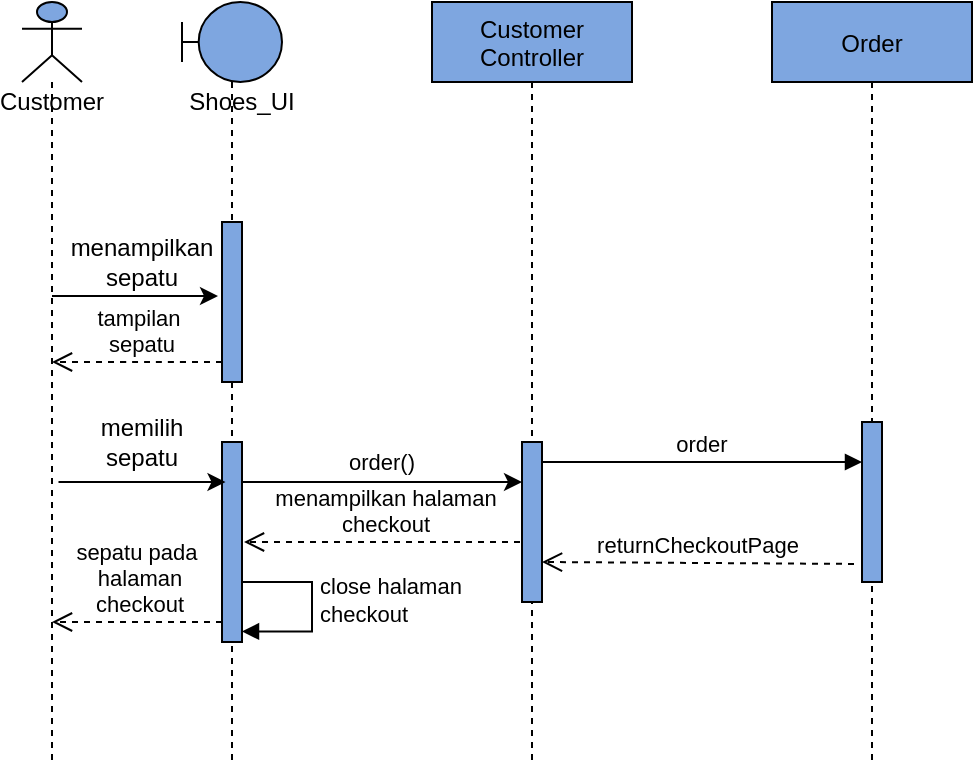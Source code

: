 <mxfile version="14.6.10" type="github" pages="2">
  <diagram id="kgpKYQtTHZ0yAKxKKP6v" name="Page-1">
    <mxGraphModel dx="803" dy="417" grid="1" gridSize="10" guides="1" tooltips="1" connect="1" arrows="1" fold="1" page="1" pageScale="1" pageWidth="850" pageHeight="1100" math="0" shadow="0">
      <root>
        <mxCell id="0" />
        <mxCell id="1" parent="0" />
        <mxCell id="cNVmignke_GHqy5vdzuU-1" value="Customer&#xa;Controller" style="shape=umlLifeline;perimeter=lifelinePerimeter;container=1;collapsible=0;recursiveResize=0;rounded=0;shadow=0;strokeWidth=1;fillColor=#7EA6E0;" vertex="1" parent="1">
          <mxGeometry x="220" y="80" width="100" height="380" as="geometry" />
        </mxCell>
        <mxCell id="cNVmignke_GHqy5vdzuU-2" value="" style="html=1;points=[];perimeter=orthogonalPerimeter;fillColor=#7EA6E0;" vertex="1" parent="cNVmignke_GHqy5vdzuU-1">
          <mxGeometry x="45" y="220" width="10" height="80" as="geometry" />
        </mxCell>
        <mxCell id="cNVmignke_GHqy5vdzuU-3" value="Order" style="shape=umlLifeline;perimeter=lifelinePerimeter;container=1;collapsible=0;recursiveResize=0;rounded=0;shadow=0;strokeWidth=1;fillColor=#7EA6E0;" vertex="1" parent="1">
          <mxGeometry x="390" y="80" width="100" height="380" as="geometry" />
        </mxCell>
        <mxCell id="cNVmignke_GHqy5vdzuU-5" value="" style="html=1;points=[];perimeter=orthogonalPerimeter;fillColor=#7EA6E0;" vertex="1" parent="cNVmignke_GHqy5vdzuU-3">
          <mxGeometry x="45" y="210" width="10" height="80" as="geometry" />
        </mxCell>
        <mxCell id="cNVmignke_GHqy5vdzuU-8" value="" style="shape=umlLifeline;participant=umlBoundary;perimeter=lifelinePerimeter;whiteSpace=wrap;html=1;container=1;collapsible=0;recursiveResize=0;verticalAlign=top;spacingTop=36;outlineConnect=0;fillColor=#7EA6E0;" vertex="1" parent="1">
          <mxGeometry x="95" y="80" width="50" height="380" as="geometry" />
        </mxCell>
        <mxCell id="cNVmignke_GHqy5vdzuU-9" value="" style="html=1;points=[];perimeter=orthogonalPerimeter;fillColor=#7EA6E0;" vertex="1" parent="cNVmignke_GHqy5vdzuU-8">
          <mxGeometry x="20" y="110" width="10" height="80" as="geometry" />
        </mxCell>
        <mxCell id="cNVmignke_GHqy5vdzuU-10" value="" style="html=1;points=[];perimeter=orthogonalPerimeter;fillColor=#7EA6E0;" vertex="1" parent="cNVmignke_GHqy5vdzuU-8">
          <mxGeometry x="20" y="220" width="10" height="100" as="geometry" />
        </mxCell>
        <mxCell id="cNVmignke_GHqy5vdzuU-45" value="close halaman&lt;br&gt;checkout" style="edgeStyle=orthogonalEdgeStyle;html=1;align=left;spacingLeft=2;endArrow=block;rounded=0;exitX=1;exitY=0.621;exitDx=0;exitDy=0;exitPerimeter=0;entryX=1;entryY=0.947;entryDx=0;entryDy=0;entryPerimeter=0;" edge="1" target="cNVmignke_GHqy5vdzuU-10" parent="cNVmignke_GHqy5vdzuU-8" source="cNVmignke_GHqy5vdzuU-10">
          <mxGeometry x="0.004" relative="1" as="geometry">
            <mxPoint x="45" y="270" as="sourcePoint" />
            <Array as="points">
              <mxPoint x="30" y="290" />
              <mxPoint x="65" y="290" />
              <mxPoint x="65" y="315" />
            </Array>
            <mxPoint x="30" y="290" as="targetPoint" />
            <mxPoint as="offset" />
          </mxGeometry>
        </mxCell>
        <mxCell id="cNVmignke_GHqy5vdzuU-11" style="edgeStyle=orthogonalEdgeStyle;rounded=0;orthogonalLoop=1;jettySize=auto;html=1;entryX=-0.2;entryY=0.463;entryDx=0;entryDy=0;entryPerimeter=0;" edge="1" parent="1" source="cNVmignke_GHqy5vdzuU-12" target="cNVmignke_GHqy5vdzuU-9">
          <mxGeometry relative="1" as="geometry">
            <Array as="points">
              <mxPoint x="65" y="227" />
              <mxPoint x="65" y="227" />
            </Array>
          </mxGeometry>
        </mxCell>
        <mxCell id="cNVmignke_GHqy5vdzuU-12" value="" style="shape=umlLifeline;participant=umlActor;perimeter=lifelinePerimeter;whiteSpace=wrap;html=1;container=1;collapsible=0;recursiveResize=0;verticalAlign=top;spacingTop=36;outlineConnect=0;fillColor=#7EA6E0;" vertex="1" parent="1">
          <mxGeometry x="15" y="80" width="30" height="380" as="geometry" />
        </mxCell>
        <mxCell id="cNVmignke_GHqy5vdzuU-13" value="Customer" style="text;html=1;strokeColor=none;fillColor=none;align=center;verticalAlign=middle;whiteSpace=wrap;rounded=0;" vertex="1" parent="cNVmignke_GHqy5vdzuU-12">
          <mxGeometry x="-5" y="40" width="40" height="20" as="geometry" />
        </mxCell>
        <mxCell id="cNVmignke_GHqy5vdzuU-14" value="Shoes_UI" style="text;html=1;strokeColor=none;fillColor=none;align=center;verticalAlign=middle;whiteSpace=wrap;rounded=0;" vertex="1" parent="1">
          <mxGeometry x="105" y="120" width="40" height="20" as="geometry" />
        </mxCell>
        <mxCell id="cNVmignke_GHqy5vdzuU-15" value="menampilkan&lt;br&gt;sepatu" style="text;html=1;strokeColor=none;fillColor=none;align=center;verticalAlign=middle;whiteSpace=wrap;rounded=0;" vertex="1" parent="1">
          <mxGeometry x="55" y="200" width="40" height="20" as="geometry" />
        </mxCell>
        <mxCell id="cNVmignke_GHqy5vdzuU-16" value="tampilan&#xa; sepatu" style="verticalAlign=bottom;endArrow=open;dashed=1;endSize=8;shadow=0;strokeWidth=1;" edge="1" parent="1" target="cNVmignke_GHqy5vdzuU-12">
          <mxGeometry relative="1" as="geometry">
            <mxPoint x="35" y="260" as="targetPoint" />
            <mxPoint x="115" y="260" as="sourcePoint" />
            <Array as="points">
              <mxPoint x="85" y="260" />
              <mxPoint x="75" y="260" />
            </Array>
            <mxPoint x="1" as="offset" />
          </mxGeometry>
        </mxCell>
        <mxCell id="cNVmignke_GHqy5vdzuU-17" style="edgeStyle=orthogonalEdgeStyle;rounded=0;orthogonalLoop=1;jettySize=auto;html=1;entryX=-0.2;entryY=0.463;entryDx=0;entryDy=0;entryPerimeter=0;" edge="1" parent="1">
          <mxGeometry relative="1" as="geometry">
            <mxPoint x="33.25" y="320" as="sourcePoint" />
            <mxPoint x="116.75" y="320.04" as="targetPoint" />
            <Array as="points">
              <mxPoint x="58.75" y="320" />
              <mxPoint x="58.75" y="320" />
            </Array>
          </mxGeometry>
        </mxCell>
        <mxCell id="cNVmignke_GHqy5vdzuU-18" value="memilih sepatu" style="text;html=1;strokeColor=none;fillColor=none;align=center;verticalAlign=middle;whiteSpace=wrap;rounded=0;" vertex="1" parent="1">
          <mxGeometry x="55" y="290" width="40" height="20" as="geometry" />
        </mxCell>
        <mxCell id="cNVmignke_GHqy5vdzuU-19" value="sepatu pada &#xa;halaman&#xa;checkout" style="verticalAlign=bottom;endArrow=open;dashed=1;endSize=8;shadow=0;strokeWidth=1;" edge="1" parent="1" target="cNVmignke_GHqy5vdzuU-12">
          <mxGeometry x="-0.011" relative="1" as="geometry">
            <mxPoint x="30" y="370" as="targetPoint" />
            <mxPoint x="115" y="390" as="sourcePoint" />
            <Array as="points">
              <mxPoint x="70" y="390" />
            </Array>
            <mxPoint x="1" as="offset" />
          </mxGeometry>
        </mxCell>
        <mxCell id="cNVmignke_GHqy5vdzuU-24" style="edgeStyle=orthogonalEdgeStyle;rounded=0;orthogonalLoop=1;jettySize=auto;html=1;" edge="1" parent="1" source="cNVmignke_GHqy5vdzuU-10">
          <mxGeometry relative="1" as="geometry">
            <mxPoint x="130" y="320" as="sourcePoint" />
            <mxPoint x="265" y="320" as="targetPoint" />
            <Array as="points">
              <mxPoint x="160" y="320" />
              <mxPoint x="160" y="320" />
            </Array>
          </mxGeometry>
        </mxCell>
        <mxCell id="cNVmignke_GHqy5vdzuU-26" value="&lt;span style=&quot;font-size: 11px ; background-color: rgb(255 , 255 , 255)&quot;&gt;order()&lt;/span&gt;" style="text;html=1;strokeColor=none;fillColor=none;align=center;verticalAlign=middle;whiteSpace=wrap;rounded=0;" vertex="1" parent="1">
          <mxGeometry x="145" y="300" width="100" height="20" as="geometry" />
        </mxCell>
        <mxCell id="cNVmignke_GHqy5vdzuU-27" value="" style="verticalAlign=bottom;endArrow=none;dashed=1;endSize=8;exitX=0;exitY=0.95;shadow=0;strokeWidth=1;" edge="1" parent="1" target="cNVmignke_GHqy5vdzuU-5">
          <mxGeometry relative="1" as="geometry">
            <mxPoint x="275" y="312.0" as="targetPoint" />
            <mxPoint x="435" y="312.0" as="sourcePoint" />
          </mxGeometry>
        </mxCell>
        <mxCell id="cNVmignke_GHqy5vdzuU-28" value="returnCheckoutPage" style="verticalAlign=bottom;endArrow=open;dashed=1;endSize=8;exitX=0;exitY=0.625;shadow=0;strokeWidth=1;startArrow=none;exitDx=0;exitDy=0;exitPerimeter=0;entryX=1.4;entryY=0.613;entryDx=0;entryDy=0;entryPerimeter=0;" edge="1" parent="1">
          <mxGeometry relative="1" as="geometry">
            <mxPoint x="275" y="360" as="targetPoint" />
            <mxPoint x="431" y="360.96" as="sourcePoint" />
          </mxGeometry>
        </mxCell>
        <mxCell id="cNVmignke_GHqy5vdzuU-29" value="order" style="verticalAlign=bottom;endArrow=block;entryX=0;entryY=0;shadow=0;strokeWidth=1;" edge="1" parent="1">
          <mxGeometry relative="1" as="geometry">
            <mxPoint x="275" y="310.0" as="sourcePoint" />
            <mxPoint x="435" y="310.0" as="targetPoint" />
          </mxGeometry>
        </mxCell>
        <mxCell id="cNVmignke_GHqy5vdzuU-47" value="menampilkan halaman&#xa;checkout" style="verticalAlign=bottom;endArrow=open;dashed=1;endSize=8;shadow=0;strokeWidth=1;startArrow=none;entryX=1.2;entryY=0.738;entryDx=0;entryDy=0;entryPerimeter=0;" edge="1" parent="1">
          <mxGeometry x="-0.011" relative="1" as="geometry">
            <mxPoint x="126" y="350.0" as="targetPoint" />
            <mxPoint x="264" y="350.0" as="sourcePoint" />
            <Array as="points" />
            <mxPoint x="1" as="offset" />
          </mxGeometry>
        </mxCell>
      </root>
    </mxGraphModel>
  </diagram>
  <diagram id="zt1f6VJZfBTm_Ucf90YE" name="preorder">
    <mxGraphModel dx="963" dy="500" grid="1" gridSize="10" guides="1" tooltips="1" connect="1" arrows="1" fold="1" page="1" pageScale="1" pageWidth="827" pageHeight="1169" math="0" shadow="0">
      <root>
        <mxCell id="6NQrGUKFq0iozHgCn-re-0" />
        <mxCell id="6NQrGUKFq0iozHgCn-re-1" parent="6NQrGUKFq0iozHgCn-re-0" />
        <mxCell id="6NQrGUKFq0iozHgCn-re-2" value="Customer&#xa;Controller" style="shape=umlLifeline;perimeter=lifelinePerimeter;container=1;collapsible=0;recursiveResize=0;rounded=0;shadow=0;strokeWidth=1;fillColor=#7EA6E0;" vertex="1" parent="6NQrGUKFq0iozHgCn-re-1">
          <mxGeometry x="325" y="80" width="100" height="380" as="geometry" />
        </mxCell>
        <mxCell id="6NQrGUKFq0iozHgCn-re-3" value="" style="html=1;points=[];perimeter=orthogonalPerimeter;fillColor=#7EA6E0;" vertex="1" parent="6NQrGUKFq0iozHgCn-re-2">
          <mxGeometry x="45" y="220" width="10" height="80" as="geometry" />
        </mxCell>
        <mxCell id="6NQrGUKFq0iozHgCn-re-4" value="Order" style="shape=umlLifeline;perimeter=lifelinePerimeter;container=1;collapsible=0;recursiveResize=0;rounded=0;shadow=0;strokeWidth=1;fillColor=#7EA6E0;" vertex="1" parent="6NQrGUKFq0iozHgCn-re-1">
          <mxGeometry x="495" y="80" width="100" height="380" as="geometry" />
        </mxCell>
        <mxCell id="6NQrGUKFq0iozHgCn-re-5" value="" style="html=1;points=[];perimeter=orthogonalPerimeter;fillColor=#7EA6E0;" vertex="1" parent="6NQrGUKFq0iozHgCn-re-4">
          <mxGeometry x="45" y="210" width="10" height="80" as="geometry" />
        </mxCell>
        <mxCell id="6NQrGUKFq0iozHgCn-re-6" value="" style="shape=umlLifeline;participant=umlBoundary;perimeter=lifelinePerimeter;whiteSpace=wrap;html=1;container=1;collapsible=0;recursiveResize=0;verticalAlign=top;spacingTop=36;outlineConnect=0;fillColor=#7EA6E0;" vertex="1" parent="6NQrGUKFq0iozHgCn-re-1">
          <mxGeometry x="200" y="80" width="50" height="380" as="geometry" />
        </mxCell>
        <mxCell id="6NQrGUKFq0iozHgCn-re-7" value="" style="html=1;points=[];perimeter=orthogonalPerimeter;fillColor=#7EA6E0;" vertex="1" parent="6NQrGUKFq0iozHgCn-re-6">
          <mxGeometry x="20" y="110" width="10" height="80" as="geometry" />
        </mxCell>
        <mxCell id="6NQrGUKFq0iozHgCn-re-8" value="" style="html=1;points=[];perimeter=orthogonalPerimeter;fillColor=#7EA6E0;" vertex="1" parent="6NQrGUKFq0iozHgCn-re-6">
          <mxGeometry x="20" y="220" width="10" height="100" as="geometry" />
        </mxCell>
        <mxCell id="6NQrGUKFq0iozHgCn-re-9" value="close halaman&lt;br&gt;checkout" style="edgeStyle=orthogonalEdgeStyle;html=1;align=left;spacingLeft=2;endArrow=block;rounded=0;exitX=1;exitY=0.621;exitDx=0;exitDy=0;exitPerimeter=0;entryX=1;entryY=0.947;entryDx=0;entryDy=0;entryPerimeter=0;" edge="1" parent="6NQrGUKFq0iozHgCn-re-6" source="6NQrGUKFq0iozHgCn-re-8" target="6NQrGUKFq0iozHgCn-re-8">
          <mxGeometry x="0.004" relative="1" as="geometry">
            <mxPoint x="45" y="270" as="sourcePoint" />
            <Array as="points">
              <mxPoint x="30" y="290" />
              <mxPoint x="65" y="290" />
              <mxPoint x="65" y="315" />
            </Array>
            <mxPoint x="30" y="290" as="targetPoint" />
            <mxPoint as="offset" />
          </mxGeometry>
        </mxCell>
        <mxCell id="6NQrGUKFq0iozHgCn-re-10" style="edgeStyle=orthogonalEdgeStyle;rounded=0;orthogonalLoop=1;jettySize=auto;html=1;entryX=-0.2;entryY=0.463;entryDx=0;entryDy=0;entryPerimeter=0;" edge="1" parent="6NQrGUKFq0iozHgCn-re-1" source="6NQrGUKFq0iozHgCn-re-11" target="6NQrGUKFq0iozHgCn-re-7">
          <mxGeometry relative="1" as="geometry">
            <Array as="points">
              <mxPoint x="170" y="227" />
              <mxPoint x="170" y="227" />
            </Array>
          </mxGeometry>
        </mxCell>
        <mxCell id="6NQrGUKFq0iozHgCn-re-11" value="" style="shape=umlLifeline;participant=umlActor;perimeter=lifelinePerimeter;whiteSpace=wrap;html=1;container=1;collapsible=0;recursiveResize=0;verticalAlign=top;spacingTop=36;outlineConnect=0;fillColor=#7EA6E0;" vertex="1" parent="6NQrGUKFq0iozHgCn-re-1">
          <mxGeometry x="120" y="80" width="30" height="380" as="geometry" />
        </mxCell>
        <mxCell id="6NQrGUKFq0iozHgCn-re-12" value="Customer" style="text;html=1;strokeColor=none;fillColor=none;align=center;verticalAlign=middle;whiteSpace=wrap;rounded=0;" vertex="1" parent="6NQrGUKFq0iozHgCn-re-11">
          <mxGeometry x="-5" y="40" width="40" height="20" as="geometry" />
        </mxCell>
        <mxCell id="6NQrGUKFq0iozHgCn-re-13" value="Shoes_UI" style="text;html=1;strokeColor=none;fillColor=none;align=center;verticalAlign=middle;whiteSpace=wrap;rounded=0;" vertex="1" parent="6NQrGUKFq0iozHgCn-re-1">
          <mxGeometry x="210" y="120" width="40" height="20" as="geometry" />
        </mxCell>
        <mxCell id="6NQrGUKFq0iozHgCn-re-14" value="menampilkan&lt;br&gt;sepatu" style="text;html=1;strokeColor=none;fillColor=none;align=center;verticalAlign=middle;whiteSpace=wrap;rounded=0;" vertex="1" parent="6NQrGUKFq0iozHgCn-re-1">
          <mxGeometry x="160" y="200" width="40" height="20" as="geometry" />
        </mxCell>
        <mxCell id="6NQrGUKFq0iozHgCn-re-15" value="tampilan&#xa; sepatu" style="verticalAlign=bottom;endArrow=open;dashed=1;endSize=8;shadow=0;strokeWidth=1;" edge="1" parent="6NQrGUKFq0iozHgCn-re-1" target="6NQrGUKFq0iozHgCn-re-11">
          <mxGeometry relative="1" as="geometry">
            <mxPoint x="140" y="260" as="targetPoint" />
            <mxPoint x="220" y="260" as="sourcePoint" />
            <Array as="points">
              <mxPoint x="190" y="260" />
              <mxPoint x="180" y="260" />
            </Array>
            <mxPoint x="1" as="offset" />
          </mxGeometry>
        </mxCell>
        <mxCell id="6NQrGUKFq0iozHgCn-re-16" style="edgeStyle=orthogonalEdgeStyle;rounded=0;orthogonalLoop=1;jettySize=auto;html=1;entryX=-0.2;entryY=0.463;entryDx=0;entryDy=0;entryPerimeter=0;" edge="1" parent="6NQrGUKFq0iozHgCn-re-1">
          <mxGeometry relative="1" as="geometry">
            <mxPoint x="138.25" y="320" as="sourcePoint" />
            <mxPoint x="221.75" y="320.04" as="targetPoint" />
            <Array as="points">
              <mxPoint x="163.75" y="320" />
              <mxPoint x="163.75" y="320" />
            </Array>
          </mxGeometry>
        </mxCell>
        <mxCell id="6NQrGUKFq0iozHgCn-re-17" value="memilih sepatu" style="text;html=1;strokeColor=none;fillColor=none;align=center;verticalAlign=middle;whiteSpace=wrap;rounded=0;" vertex="1" parent="6NQrGUKFq0iozHgCn-re-1">
          <mxGeometry x="160" y="290" width="40" height="20" as="geometry" />
        </mxCell>
        <mxCell id="6NQrGUKFq0iozHgCn-re-18" value="sepatu pada &#xa;halaman&#xa;checkout" style="verticalAlign=bottom;endArrow=open;dashed=1;endSize=8;shadow=0;strokeWidth=1;" edge="1" parent="6NQrGUKFq0iozHgCn-re-1" target="6NQrGUKFq0iozHgCn-re-11">
          <mxGeometry x="-0.011" relative="1" as="geometry">
            <mxPoint x="135" y="370" as="targetPoint" />
            <mxPoint x="220" y="390" as="sourcePoint" />
            <Array as="points">
              <mxPoint x="175" y="390" />
            </Array>
            <mxPoint x="1" as="offset" />
          </mxGeometry>
        </mxCell>
        <mxCell id="6NQrGUKFq0iozHgCn-re-19" style="edgeStyle=orthogonalEdgeStyle;rounded=0;orthogonalLoop=1;jettySize=auto;html=1;" edge="1" parent="6NQrGUKFq0iozHgCn-re-1" source="6NQrGUKFq0iozHgCn-re-8">
          <mxGeometry relative="1" as="geometry">
            <mxPoint x="235" y="320" as="sourcePoint" />
            <mxPoint x="370" y="320" as="targetPoint" />
            <Array as="points">
              <mxPoint x="265" y="320" />
              <mxPoint x="265" y="320" />
            </Array>
          </mxGeometry>
        </mxCell>
        <mxCell id="6NQrGUKFq0iozHgCn-re-20" value="&lt;span style=&quot;font-size: 11px ; background-color: rgb(255 , 255 , 255)&quot;&gt;order()&lt;/span&gt;" style="text;html=1;strokeColor=none;fillColor=none;align=center;verticalAlign=middle;whiteSpace=wrap;rounded=0;" vertex="1" parent="6NQrGUKFq0iozHgCn-re-1">
          <mxGeometry x="250" y="300" width="100" height="20" as="geometry" />
        </mxCell>
        <mxCell id="6NQrGUKFq0iozHgCn-re-21" value="" style="verticalAlign=bottom;endArrow=none;dashed=1;endSize=8;exitX=0;exitY=0.95;shadow=0;strokeWidth=1;" edge="1" parent="6NQrGUKFq0iozHgCn-re-1" target="6NQrGUKFq0iozHgCn-re-5">
          <mxGeometry relative="1" as="geometry">
            <mxPoint x="380" y="312.0" as="targetPoint" />
            <mxPoint x="540" y="312.0" as="sourcePoint" />
          </mxGeometry>
        </mxCell>
        <mxCell id="6NQrGUKFq0iozHgCn-re-22" value="returnCheckoutPage" style="verticalAlign=bottom;endArrow=open;dashed=1;endSize=8;exitX=0;exitY=0.625;shadow=0;strokeWidth=1;startArrow=none;exitDx=0;exitDy=0;exitPerimeter=0;entryX=1.4;entryY=0.613;entryDx=0;entryDy=0;entryPerimeter=0;" edge="1" parent="6NQrGUKFq0iozHgCn-re-1">
          <mxGeometry relative="1" as="geometry">
            <mxPoint x="380" y="360" as="targetPoint" />
            <mxPoint x="536" y="360.96" as="sourcePoint" />
          </mxGeometry>
        </mxCell>
        <mxCell id="6NQrGUKFq0iozHgCn-re-23" value="order" style="verticalAlign=bottom;endArrow=block;entryX=0;entryY=0;shadow=0;strokeWidth=1;" edge="1" parent="6NQrGUKFq0iozHgCn-re-1">
          <mxGeometry relative="1" as="geometry">
            <mxPoint x="380" y="310.0" as="sourcePoint" />
            <mxPoint x="540" y="310.0" as="targetPoint" />
          </mxGeometry>
        </mxCell>
        <mxCell id="6NQrGUKFq0iozHgCn-re-24" value="menampilkan halaman&#xa;checkout" style="verticalAlign=bottom;endArrow=open;dashed=1;endSize=8;shadow=0;strokeWidth=1;startArrow=none;entryX=1.2;entryY=0.738;entryDx=0;entryDy=0;entryPerimeter=0;" edge="1" parent="6NQrGUKFq0iozHgCn-re-1">
          <mxGeometry x="-0.011" relative="1" as="geometry">
            <mxPoint x="231" y="350" as="targetPoint" />
            <mxPoint x="369" y="350" as="sourcePoint" />
            <Array as="points" />
            <mxPoint x="1" as="offset" />
          </mxGeometry>
        </mxCell>
      </root>
    </mxGraphModel>
  </diagram>
</mxfile>
